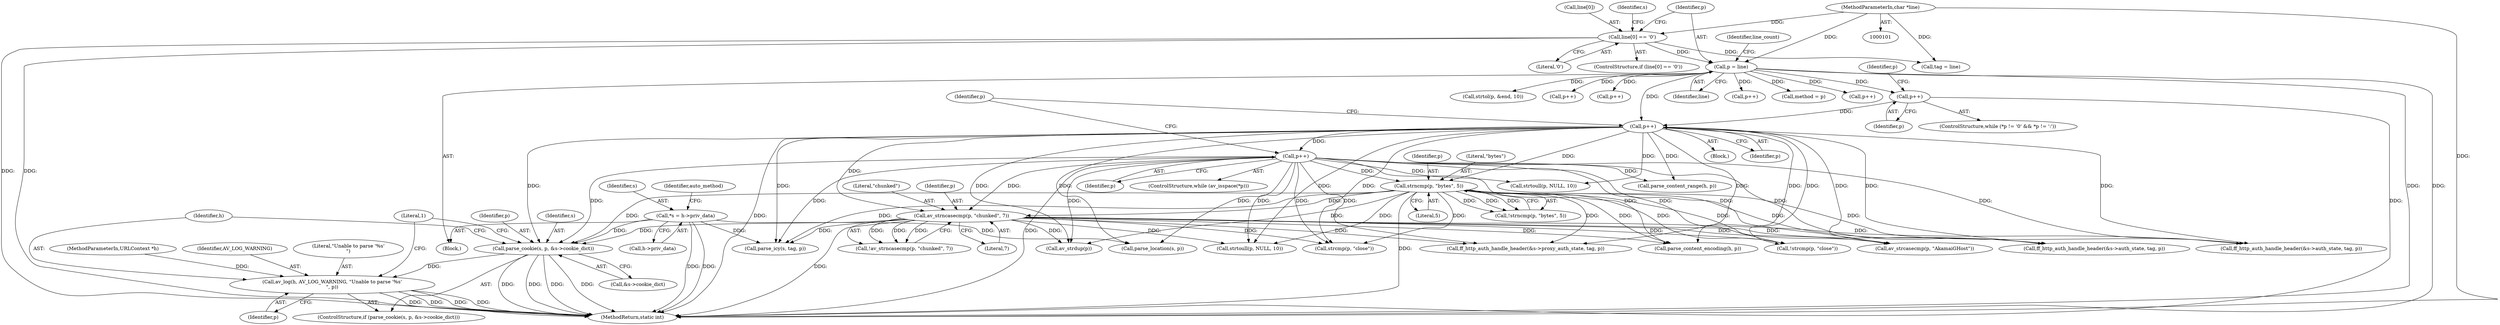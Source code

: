 digraph "0_FFmpeg_2a05c8f813de6f2278827734bf8102291e7484aa_7@pointer" {
"1000619" [label="(Call,parse_cookie(s, p, &s->cookie_dict))"];
"1000108" [label="(Call,*s = h->priv_data)"];
"1000397" [label="(Call,p++)"];
"1000381" [label="(Call,p++)"];
"1000145" [label="(Call,p = line)"];
"1000132" [label="(Call,line[0] == '\0')"];
"1000103" [label="(MethodParameterIn,char *line)"];
"1000403" [label="(Call,p++)"];
"1000489" [label="(Call,av_strncasecmp(p, \"chunked\", 7))"];
"1000465" [label="(Call,strncmp(p, \"bytes\", 5))"];
"1000626" [label="(Call,av_log(h, AV_LOG_WARNING, \"Unable to parse '%s'\n\", p))"];
"1000465" [label="(Call,strncmp(p, \"bytes\", 5))"];
"1000381" [label="(Call,p++)"];
"1000609" [label="(Call,av_strdup(p))"];
"1000404" [label="(Identifier,p)"];
"1000344" [label="(Call,strtol(p, &end, 10))"];
"1000555" [label="(Call,strcmp(p, \"close\"))"];
"1000618" [label="(ControlStructure,if (parse_cookie(s, p, &s->cookie_dict)))"];
"1000468" [label="(Literal,5)"];
"1000554" [label="(Call,!strcmp(p, \"close\"))"];
"1000140" [label="(Identifier,s)"];
"1000110" [label="(Call,h->priv_data)"];
"1000103" [label="(MethodParameterIn,char *line)"];
"1000108" [label="(Call,*s = h->priv_data)"];
"1000115" [label="(Identifier,auto_method)"];
"1000539" [label="(Call,ff_http_auth_handle_header(&s->proxy_auth_state, tag, p))"];
"1000621" [label="(Identifier,p)"];
"1000173" [label="(Call,p++)"];
"1000375" [label="(Identifier,p)"];
"1000136" [label="(Literal,'\0')"];
"1000466" [label="(Identifier,p)"];
"1000622" [label="(Call,&s->cookie_dict)"];
"1000332" [label="(Call,p++)"];
"1000572" [label="(Call,av_strcasecmp(p, \"AkamaiGHost\"))"];
"1000619" [label="(Call,parse_cookie(s, p, &s->cookie_dict))"];
"1000491" [label="(Literal,\"chunked\")"];
"1000627" [label="(Identifier,h)"];
"1000150" [label="(Identifier,line_count)"];
"1000464" [label="(Call,!strncmp(p, \"bytes\", 5))"];
"1000630" [label="(Identifier,p)"];
"1000467" [label="(Literal,\"bytes\")"];
"1000370" [label="(Block,)"];
"1000397" [label="(Call,p++)"];
"1000658" [label="(Call,parse_icy(s, tag, p))"];
"1000525" [label="(Call,ff_http_auth_handle_header(&s->auth_state, tag, p))"];
"1000147" [label="(Identifier,line)"];
"1000169" [label="(Call,p++)"];
"1000106" [label="(Block,)"];
"1000628" [label="(Identifier,AV_LOG_WARNING)"];
"1000415" [label="(Call,parse_location(s, p))"];
"1000511" [label="(Call,ff_http_auth_handle_header(&s->auth_state, tag, p))"];
"1000382" [label="(Identifier,p)"];
"1000131" [label="(ControlStructure,if (line[0] == '\0'))"];
"1000133" [label="(Call,line[0])"];
"1000442" [label="(Call,strtoull(p, NULL, 10))"];
"1000626" [label="(Call,av_log(h, AV_LOG_WARNING, \"Unable to parse '%s'\n\", p))"];
"1000394" [label="(Call,tag = line)"];
"1000683" [label="(Literal,1)"];
"1000145" [label="(Call,p = line)"];
"1000629" [label="(Literal,\"Unable to parse '%s'\n\")"];
"1000371" [label="(ControlStructure,while (*p != '\0' && *p != ':'))"];
"1000492" [label="(Literal,7)"];
"1000642" [label="(Call,strtoull(p, NULL, 10))"];
"1000620" [label="(Identifier,s)"];
"1000489" [label="(Call,av_strncasecmp(p, \"chunked\", 7))"];
"1000398" [label="(Identifier,p)"];
"1000102" [label="(MethodParameterIn,URLContext *h)"];
"1000132" [label="(Call,line[0] == '\0')"];
"1000158" [label="(Call,method = p)"];
"1000453" [label="(Call,parse_content_range(h, p))"];
"1000403" [label="(Call,p++)"];
"1000146" [label="(Identifier,p)"];
"1000488" [label="(Call,!av_strncasecmp(p, \"chunked\", 7))"];
"1000684" [label="(MethodReturn,static int)"];
"1000676" [label="(Call,parse_content_encoding(h, p))"];
"1000338" [label="(Call,p++)"];
"1000402" [label="(Identifier,p)"];
"1000490" [label="(Identifier,p)"];
"1000109" [label="(Identifier,s)"];
"1000399" [label="(ControlStructure,while (av_isspace(*p)))"];
"1000619" -> "1000618"  [label="AST: "];
"1000619" -> "1000622"  [label="CFG: "];
"1000620" -> "1000619"  [label="AST: "];
"1000621" -> "1000619"  [label="AST: "];
"1000622" -> "1000619"  [label="AST: "];
"1000627" -> "1000619"  [label="CFG: "];
"1000683" -> "1000619"  [label="CFG: "];
"1000619" -> "1000684"  [label="DDG: "];
"1000619" -> "1000684"  [label="DDG: "];
"1000619" -> "1000684"  [label="DDG: "];
"1000619" -> "1000684"  [label="DDG: "];
"1000108" -> "1000619"  [label="DDG: "];
"1000397" -> "1000619"  [label="DDG: "];
"1000403" -> "1000619"  [label="DDG: "];
"1000489" -> "1000619"  [label="DDG: "];
"1000465" -> "1000619"  [label="DDG: "];
"1000619" -> "1000626"  [label="DDG: "];
"1000108" -> "1000106"  [label="AST: "];
"1000108" -> "1000110"  [label="CFG: "];
"1000109" -> "1000108"  [label="AST: "];
"1000110" -> "1000108"  [label="AST: "];
"1000115" -> "1000108"  [label="CFG: "];
"1000108" -> "1000684"  [label="DDG: "];
"1000108" -> "1000684"  [label="DDG: "];
"1000108" -> "1000415"  [label="DDG: "];
"1000108" -> "1000658"  [label="DDG: "];
"1000397" -> "1000370"  [label="AST: "];
"1000397" -> "1000398"  [label="CFG: "];
"1000398" -> "1000397"  [label="AST: "];
"1000402" -> "1000397"  [label="CFG: "];
"1000397" -> "1000684"  [label="DDG: "];
"1000381" -> "1000397"  [label="DDG: "];
"1000145" -> "1000397"  [label="DDG: "];
"1000397" -> "1000403"  [label="DDG: "];
"1000397" -> "1000415"  [label="DDG: "];
"1000397" -> "1000442"  [label="DDG: "];
"1000397" -> "1000453"  [label="DDG: "];
"1000397" -> "1000465"  [label="DDG: "];
"1000397" -> "1000489"  [label="DDG: "];
"1000397" -> "1000511"  [label="DDG: "];
"1000397" -> "1000525"  [label="DDG: "];
"1000397" -> "1000539"  [label="DDG: "];
"1000397" -> "1000554"  [label="DDG: "];
"1000397" -> "1000555"  [label="DDG: "];
"1000397" -> "1000572"  [label="DDG: "];
"1000397" -> "1000609"  [label="DDG: "];
"1000397" -> "1000642"  [label="DDG: "];
"1000397" -> "1000658"  [label="DDG: "];
"1000397" -> "1000676"  [label="DDG: "];
"1000381" -> "1000371"  [label="AST: "];
"1000381" -> "1000382"  [label="CFG: "];
"1000382" -> "1000381"  [label="AST: "];
"1000375" -> "1000381"  [label="CFG: "];
"1000381" -> "1000684"  [label="DDG: "];
"1000145" -> "1000381"  [label="DDG: "];
"1000145" -> "1000106"  [label="AST: "];
"1000145" -> "1000147"  [label="CFG: "];
"1000146" -> "1000145"  [label="AST: "];
"1000147" -> "1000145"  [label="AST: "];
"1000150" -> "1000145"  [label="CFG: "];
"1000145" -> "1000684"  [label="DDG: "];
"1000145" -> "1000684"  [label="DDG: "];
"1000132" -> "1000145"  [label="DDG: "];
"1000103" -> "1000145"  [label="DDG: "];
"1000145" -> "1000158"  [label="DDG: "];
"1000145" -> "1000169"  [label="DDG: "];
"1000145" -> "1000173"  [label="DDG: "];
"1000145" -> "1000332"  [label="DDG: "];
"1000145" -> "1000338"  [label="DDG: "];
"1000145" -> "1000344"  [label="DDG: "];
"1000132" -> "1000131"  [label="AST: "];
"1000132" -> "1000136"  [label="CFG: "];
"1000133" -> "1000132"  [label="AST: "];
"1000136" -> "1000132"  [label="AST: "];
"1000140" -> "1000132"  [label="CFG: "];
"1000146" -> "1000132"  [label="CFG: "];
"1000132" -> "1000684"  [label="DDG: "];
"1000132" -> "1000684"  [label="DDG: "];
"1000103" -> "1000132"  [label="DDG: "];
"1000132" -> "1000394"  [label="DDG: "];
"1000103" -> "1000101"  [label="AST: "];
"1000103" -> "1000684"  [label="DDG: "];
"1000103" -> "1000394"  [label="DDG: "];
"1000403" -> "1000399"  [label="AST: "];
"1000403" -> "1000404"  [label="CFG: "];
"1000404" -> "1000403"  [label="AST: "];
"1000402" -> "1000403"  [label="CFG: "];
"1000403" -> "1000684"  [label="DDG: "];
"1000403" -> "1000415"  [label="DDG: "];
"1000403" -> "1000442"  [label="DDG: "];
"1000403" -> "1000453"  [label="DDG: "];
"1000403" -> "1000465"  [label="DDG: "];
"1000403" -> "1000489"  [label="DDG: "];
"1000403" -> "1000511"  [label="DDG: "];
"1000403" -> "1000525"  [label="DDG: "];
"1000403" -> "1000539"  [label="DDG: "];
"1000403" -> "1000554"  [label="DDG: "];
"1000403" -> "1000555"  [label="DDG: "];
"1000403" -> "1000572"  [label="DDG: "];
"1000403" -> "1000609"  [label="DDG: "];
"1000403" -> "1000642"  [label="DDG: "];
"1000403" -> "1000658"  [label="DDG: "];
"1000403" -> "1000676"  [label="DDG: "];
"1000489" -> "1000488"  [label="AST: "];
"1000489" -> "1000492"  [label="CFG: "];
"1000490" -> "1000489"  [label="AST: "];
"1000491" -> "1000489"  [label="AST: "];
"1000492" -> "1000489"  [label="AST: "];
"1000488" -> "1000489"  [label="CFG: "];
"1000489" -> "1000684"  [label="DDG: "];
"1000489" -> "1000488"  [label="DDG: "];
"1000489" -> "1000488"  [label="DDG: "];
"1000489" -> "1000488"  [label="DDG: "];
"1000465" -> "1000489"  [label="DDG: "];
"1000489" -> "1000511"  [label="DDG: "];
"1000489" -> "1000525"  [label="DDG: "];
"1000489" -> "1000539"  [label="DDG: "];
"1000489" -> "1000554"  [label="DDG: "];
"1000489" -> "1000555"  [label="DDG: "];
"1000489" -> "1000572"  [label="DDG: "];
"1000489" -> "1000609"  [label="DDG: "];
"1000489" -> "1000642"  [label="DDG: "];
"1000489" -> "1000658"  [label="DDG: "];
"1000489" -> "1000676"  [label="DDG: "];
"1000465" -> "1000464"  [label="AST: "];
"1000465" -> "1000468"  [label="CFG: "];
"1000466" -> "1000465"  [label="AST: "];
"1000467" -> "1000465"  [label="AST: "];
"1000468" -> "1000465"  [label="AST: "];
"1000464" -> "1000465"  [label="CFG: "];
"1000465" -> "1000684"  [label="DDG: "];
"1000465" -> "1000464"  [label="DDG: "];
"1000465" -> "1000464"  [label="DDG: "];
"1000465" -> "1000464"  [label="DDG: "];
"1000465" -> "1000511"  [label="DDG: "];
"1000465" -> "1000525"  [label="DDG: "];
"1000465" -> "1000539"  [label="DDG: "];
"1000465" -> "1000554"  [label="DDG: "];
"1000465" -> "1000555"  [label="DDG: "];
"1000465" -> "1000572"  [label="DDG: "];
"1000465" -> "1000609"  [label="DDG: "];
"1000465" -> "1000642"  [label="DDG: "];
"1000465" -> "1000658"  [label="DDG: "];
"1000465" -> "1000676"  [label="DDG: "];
"1000626" -> "1000618"  [label="AST: "];
"1000626" -> "1000630"  [label="CFG: "];
"1000627" -> "1000626"  [label="AST: "];
"1000628" -> "1000626"  [label="AST: "];
"1000629" -> "1000626"  [label="AST: "];
"1000630" -> "1000626"  [label="AST: "];
"1000683" -> "1000626"  [label="CFG: "];
"1000626" -> "1000684"  [label="DDG: "];
"1000626" -> "1000684"  [label="DDG: "];
"1000626" -> "1000684"  [label="DDG: "];
"1000626" -> "1000684"  [label="DDG: "];
"1000102" -> "1000626"  [label="DDG: "];
}
